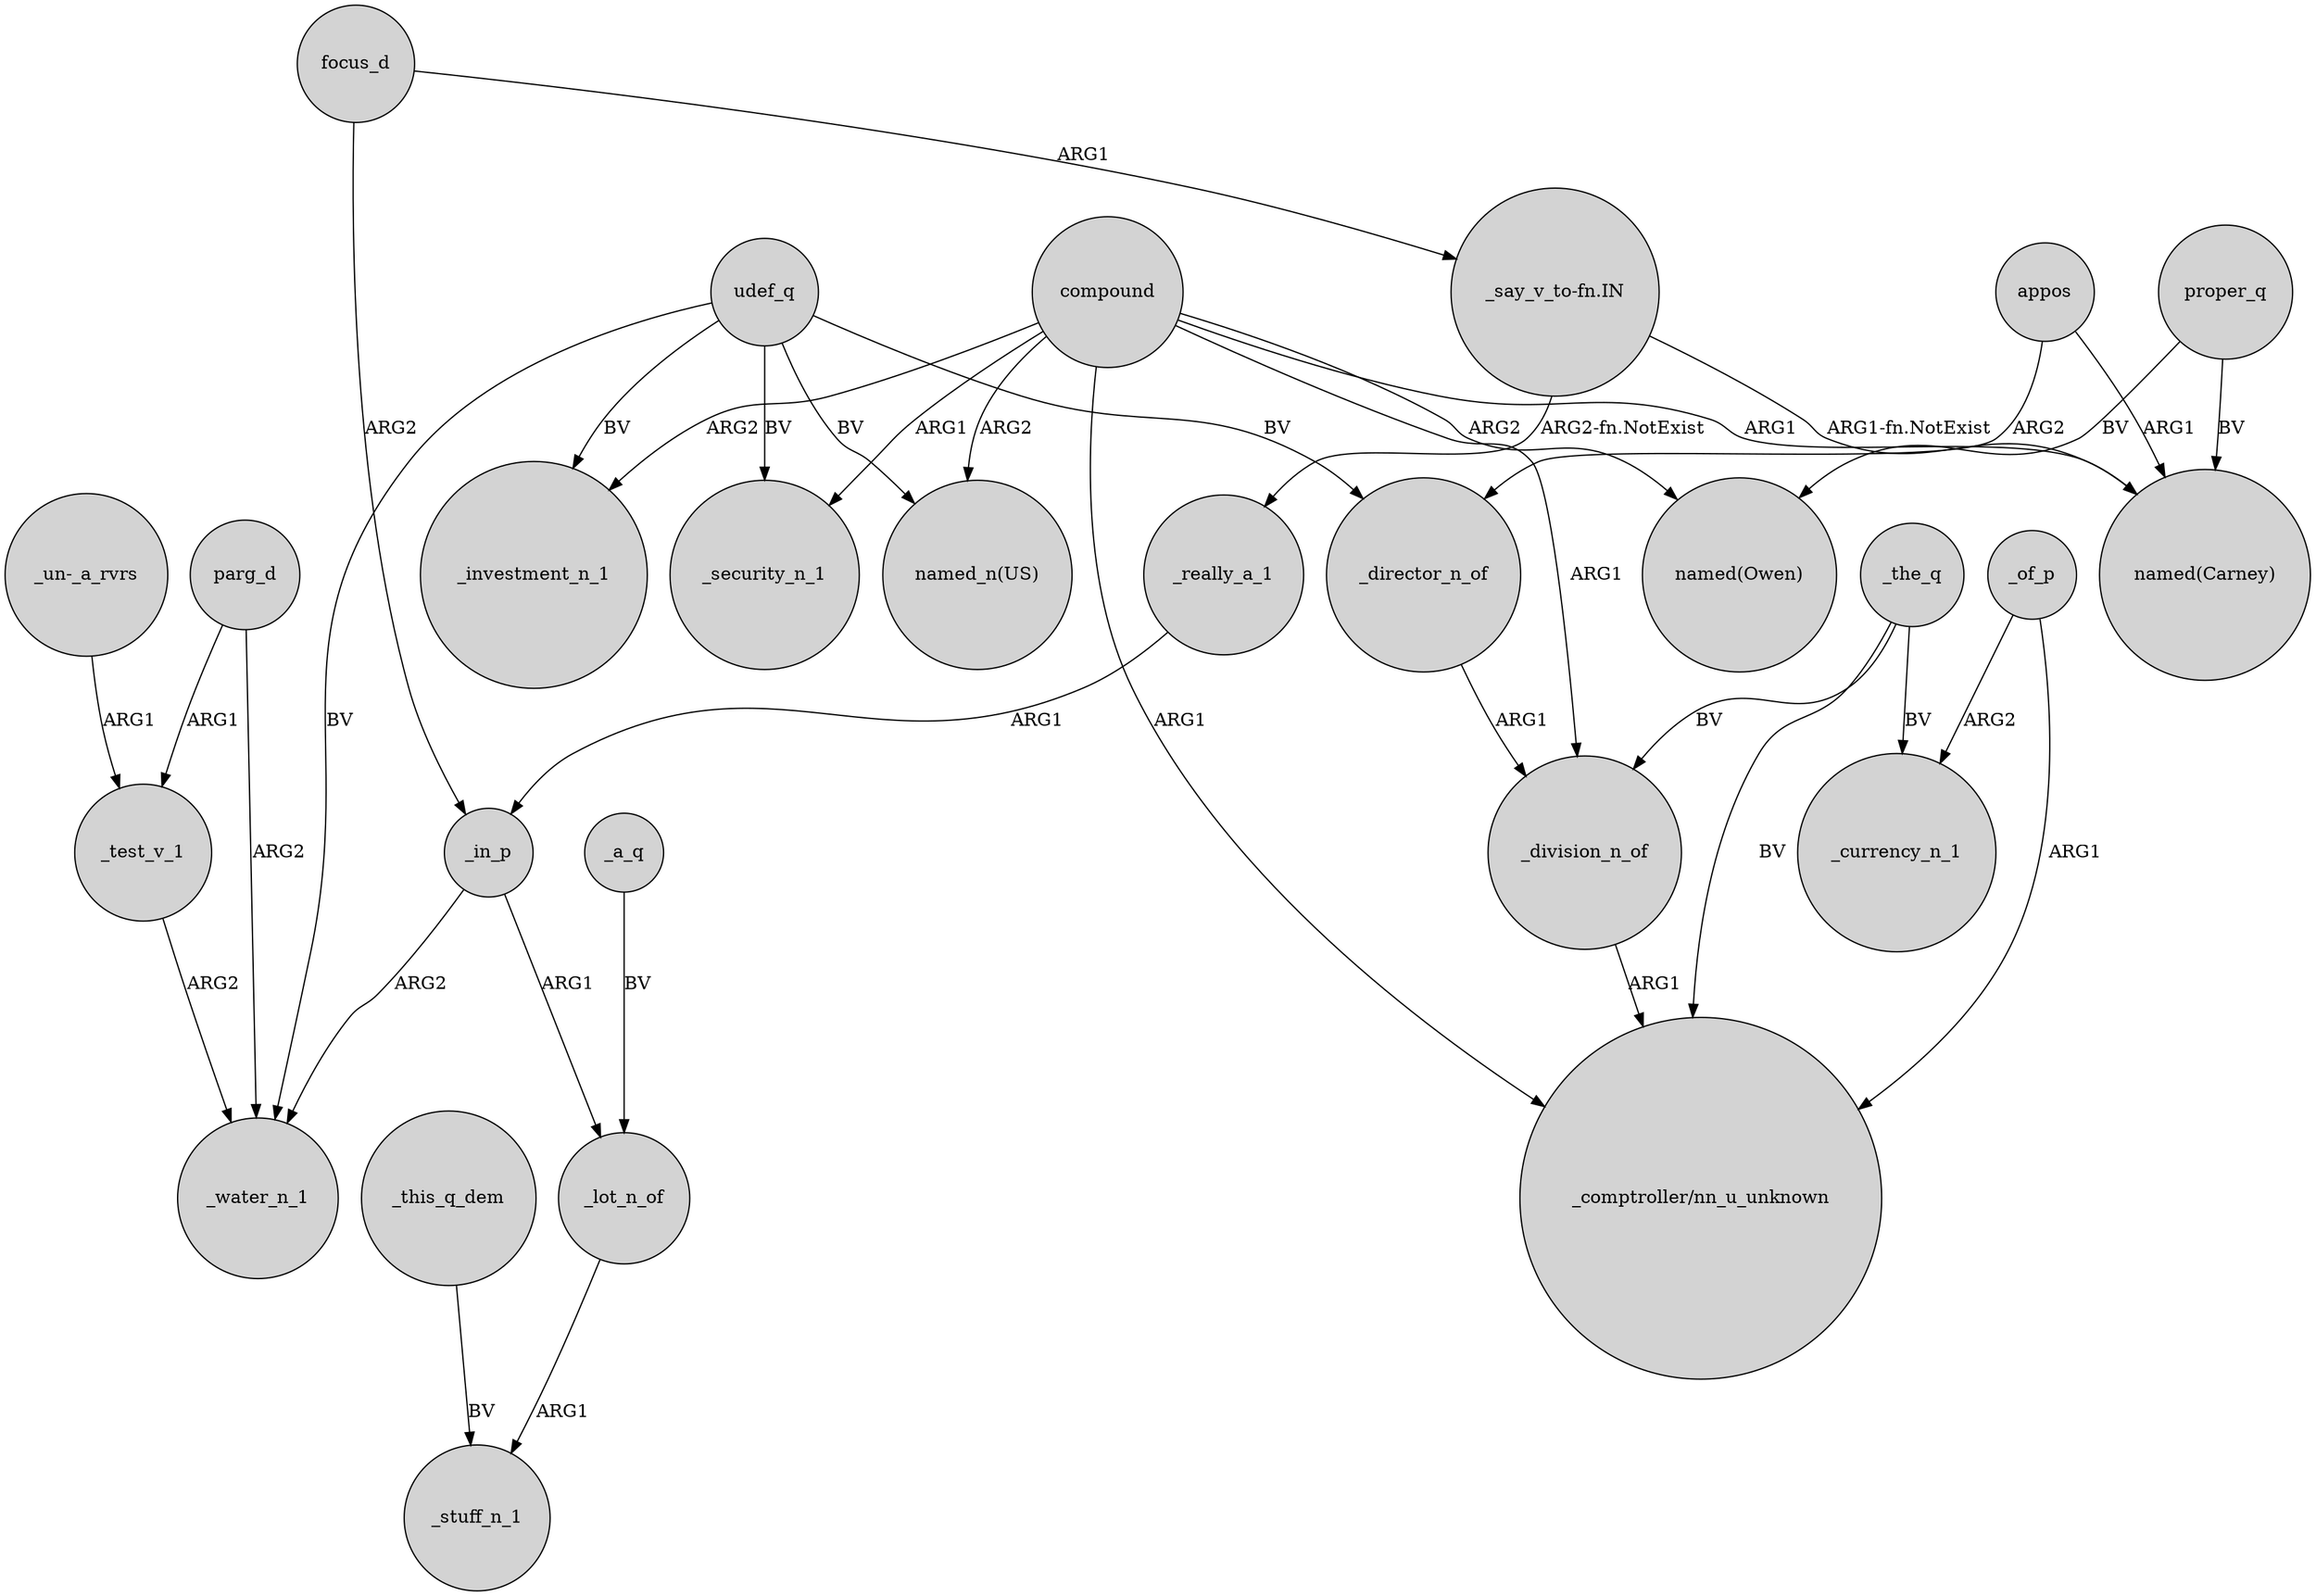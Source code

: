 digraph {
	node [shape=circle style=filled]
	_a_q -> _lot_n_of [label=BV]
	_test_v_1 -> _water_n_1 [label=ARG2]
	udef_q -> "named_n(US)" [label=BV]
	_of_p -> "_comptroller/nn_u_unknown" [label=ARG1]
	"_say_v_to-fn.IN" -> _really_a_1 [label="ARG2-fn.NotExist"]
	parg_d -> _water_n_1 [label=ARG2]
	"_say_v_to-fn.IN" -> "named(Carney)" [label="ARG1-fn.NotExist"]
	_in_p -> _lot_n_of [label=ARG1]
	_division_n_of -> "_comptroller/nn_u_unknown" [label=ARG1]
	compound -> _investment_n_1 [label=ARG2]
	_in_p -> _water_n_1 [label=ARG2]
	compound -> _security_n_1 [label=ARG1]
	compound -> "named_n(US)" [label=ARG2]
	focus_d -> "_say_v_to-fn.IN" [label=ARG1]
	compound -> "named(Carney)" [label=ARG1]
	_of_p -> _currency_n_1 [label=ARG2]
	udef_q -> _security_n_1 [label=BV]
	compound -> "named(Owen)" [label=ARG2]
	_this_q_dem -> _stuff_n_1 [label=BV]
	udef_q -> _water_n_1 [label=BV]
	compound -> "_comptroller/nn_u_unknown" [label=ARG1]
	_really_a_1 -> _in_p [label=ARG1]
	_the_q -> "_comptroller/nn_u_unknown" [label=BV]
	_lot_n_of -> _stuff_n_1 [label=ARG1]
	_director_n_of -> _division_n_of [label=ARG1]
	udef_q -> _investment_n_1 [label=BV]
	"_un-_a_rvrs" -> _test_v_1 [label=ARG1]
	_the_q -> _currency_n_1 [label=BV]
	proper_q -> "named(Carney)" [label=BV]
	compound -> _division_n_of [label=ARG1]
	proper_q -> "named(Owen)" [label=BV]
	appos -> _director_n_of [label=ARG2]
	parg_d -> _test_v_1 [label=ARG1]
	udef_q -> _director_n_of [label=BV]
	focus_d -> _in_p [label=ARG2]
	appos -> "named(Carney)" [label=ARG1]
	_the_q -> _division_n_of [label=BV]
}
